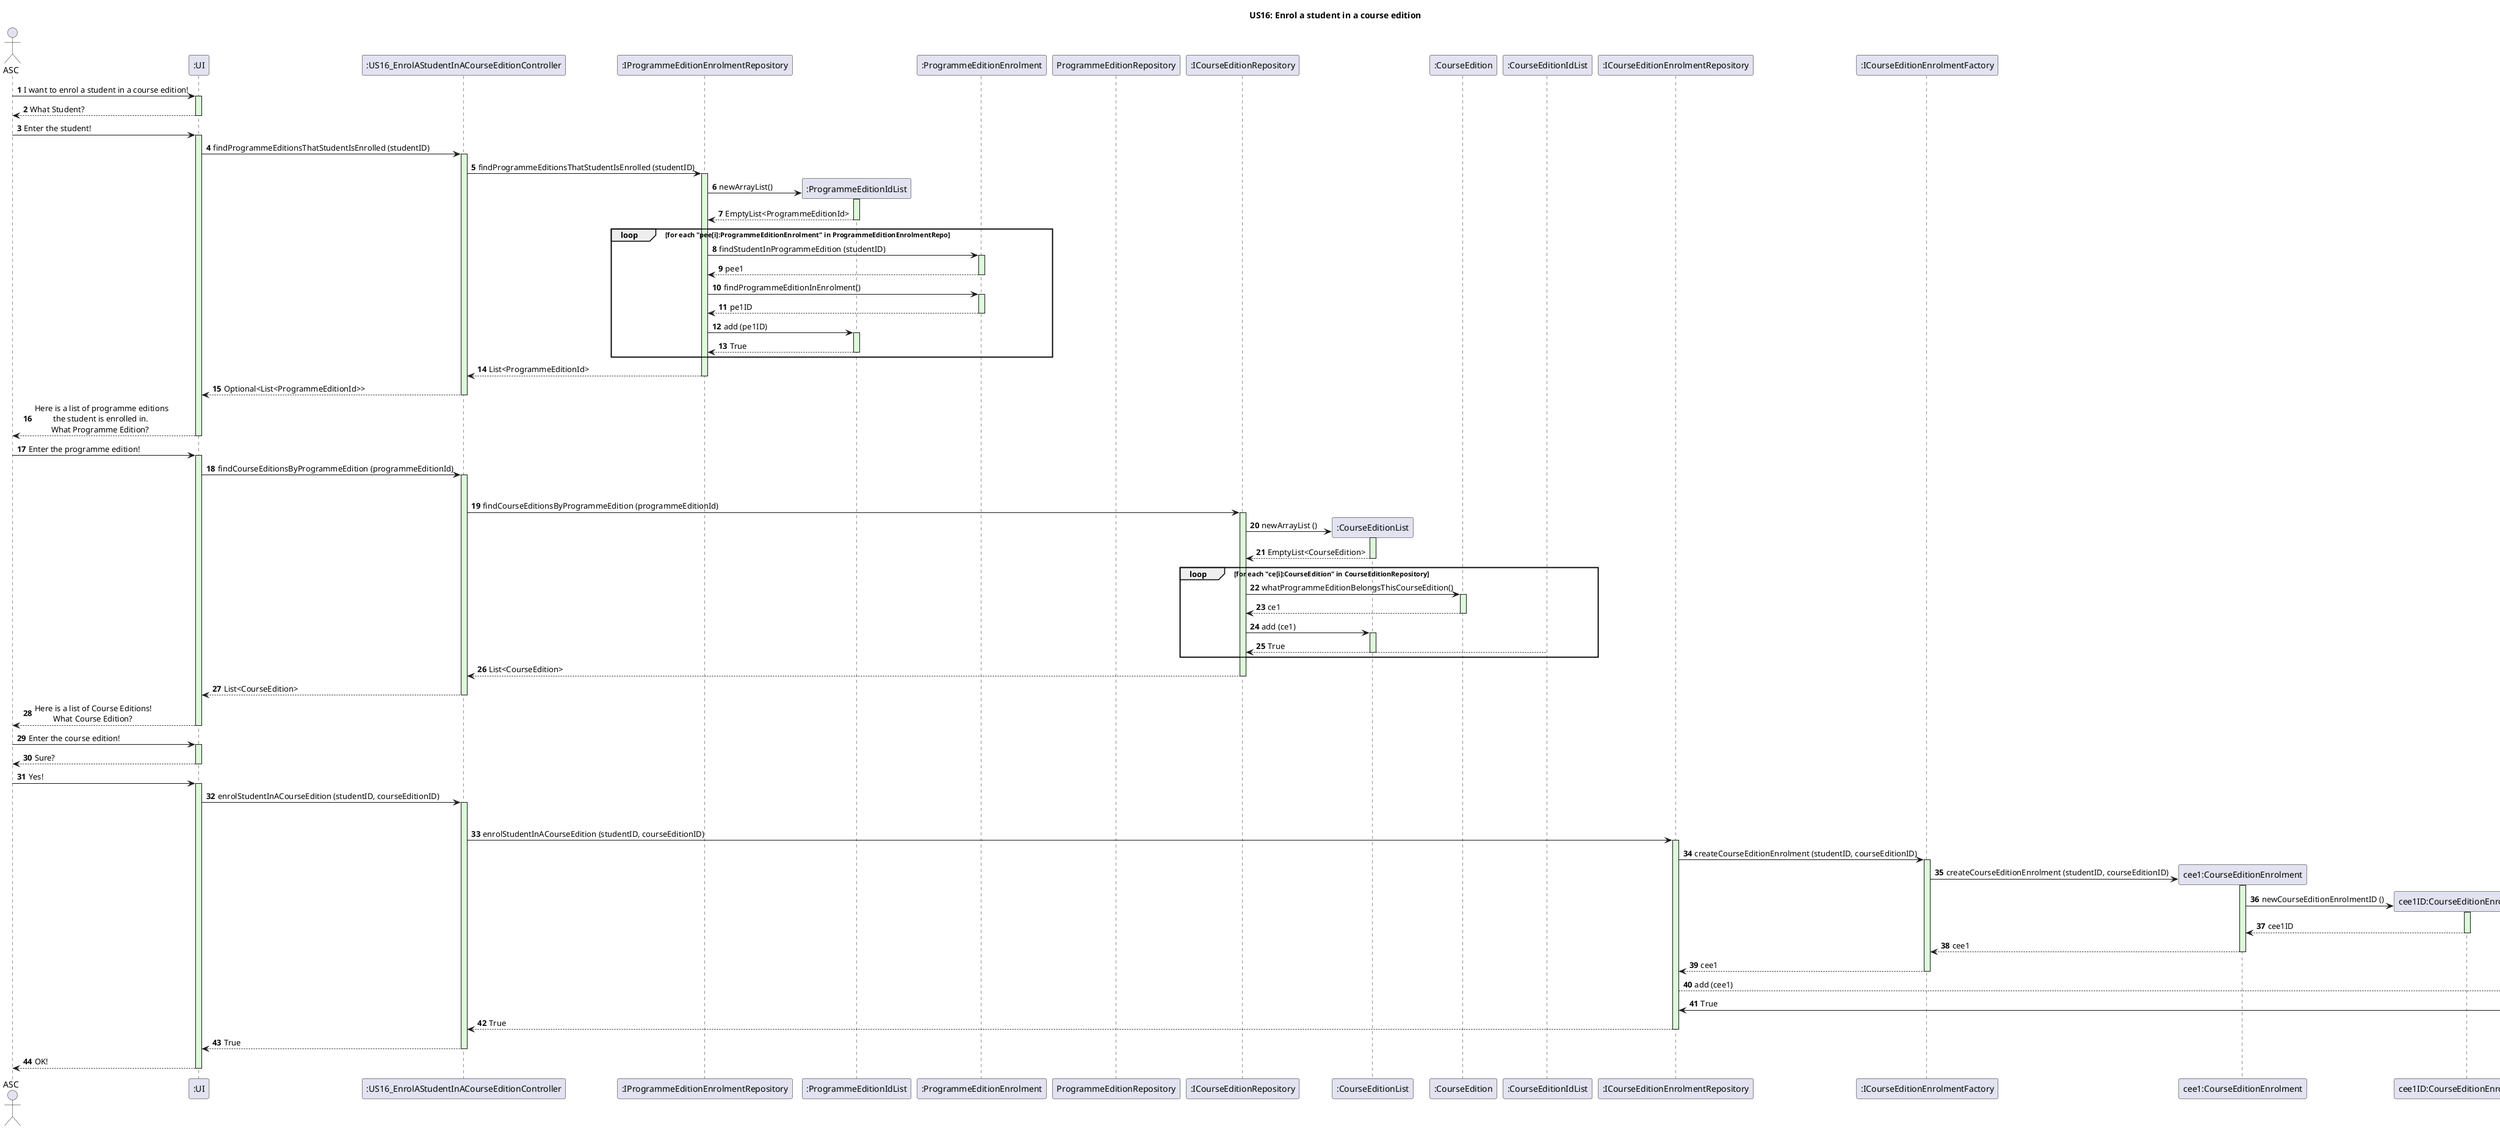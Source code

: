 @startuml
title US16: Enrol a student in a course edition
autonumber

actor ASC
participant ":UI" as UI
ASC -> UI: I want to enrol a student in a course edition!
activate UI #ddfada
UI --> ASC: What Student?
deactivate UI

ASC -> UI: Enter the student!
activate UI #ddfada
participant ":US16_EnrolAStudentInACourseEditionController" as Controller
UI -> Controller: findProgrammeEditionsThatStudentIsEnrolled (studentID)
activate Controller #ddfada
participant ":IProgrammeEditionEnrolmentRepository" as ProgrammeEditionEnrolmentRepository
Controller -> ProgrammeEditionEnrolmentRepository: findProgrammeEditionsThatStudentIsEnrolled (studentID)
activate ProgrammeEditionEnrolmentRepository #ddfada
create ":ProgrammeEditionIdList"
ProgrammeEditionEnrolmentRepository -> ":ProgrammeEditionIdList": newArrayList()
activate ":ProgrammeEditionIdList" #ddfada
":ProgrammeEditionIdList" --> ProgrammeEditionEnrolmentRepository: EmptyList<ProgrammeEditionId>
deactivate ":ProgrammeEditionIdList"
loop for each "pee[i]:ProgrammeEditionEnrolment" in ProgrammeEditionEnrolmentRepo
participant ":ProgrammeEditionEnrolment" as ProgrammeEditionEnrolment
ProgrammeEditionEnrolmentRepository -> ProgrammeEditionEnrolment : findStudentInProgrammeEdition (studentID)
activate ProgrammeEditionEnrolment #ddfada
ProgrammeEditionEnrolment --> ProgrammeEditionEnrolmentRepository : pee1
deactivate ProgrammeEditionEnrolment
ProgrammeEditionEnrolmentRepository -> ProgrammeEditionEnrolment :  findProgrammeEditionInEnrolment()
activate ProgrammeEditionEnrolment #ddfada
ProgrammeEditionEnrolment --> ProgrammeEditionEnrolmentRepository : pe1ID
deactivate ProgrammeEditionEnrolment
ProgrammeEditionEnrolmentRepository -> ":ProgrammeEditionIdList":  add (pe1ID)
activate ":ProgrammeEditionIdList" #ddfada
":ProgrammeEditionIdList" --> ProgrammeEditionEnrolmentRepository: True
deactivate ":ProgrammeEditionIdList"
end
ProgrammeEditionEnrolmentRepository --> Controller: List<ProgrammeEditionId>
deactivate ProgrammeEditionEnrolmentRepository
Controller --> UI: Optional<List<ProgrammeEditionId>>
deactivate Controller
UI --> ASC: Here is a list of programme editions \n         the student is enrolled in. \n        What Programme Edition?
deactivate UI

ASC -> UI:Enter the programme edition!
activate UI #ddfada
UI -> Controller: findCourseEditionsByProgrammeEdition (programmeEditionId)
activate Controller #ddfada
deactivate ProgrammeEditionRepository
participant ":ICourseEditionRepository" as CourseEditionRepository
Controller -> CourseEditionRepository: findCourseEditionsByProgrammeEdition (programmeEditionId)
activate CourseEditionRepository #ddfada
create ":CourseEditionList"
CourseEditionRepository -> ":CourseEditionList": newArrayList ()
activate ":CourseEditionList" #ddfada
":CourseEditionList" --> CourseEditionRepository: EmptyList<CourseEdition>
deactivate ":CourseEditionList"
loop for each "ce[i]:CourseEdition" in CourseEditionRepository
participant ":CourseEdition" as CourseEdition
CourseEditionRepository -> CourseEdition :  whatProgrammeEditionBelongsThisCourseEdition()
activate CourseEdition #ddfada
CourseEdition --> CourseEditionRepository : ce1
deactivate CourseEdition
CourseEditionRepository -> ":CourseEditionList" :  add (ce1)
activate ":CourseEditionList" #ddfada
":CourseEditionIdList" --> CourseEditionRepository: True
deactivate ":CourseEditionList"
end
CourseEditionRepository --> Controller: List<CourseEdition>
deactivate CourseEditionRepository
Controller --> UI: List<CourseEdition>
deactivate Controller
UI --> ASC: Here is a list of Course Editions!\n         What Course Edition?
deactivate UI

ASC -> UI: Enter the course edition!
activate UI #ddfada
UI --> ASC: Sure?
deactivate UI
ASC -> UI: Yes!
activate UI #ddfada

UI -> Controller: enrolStudentInACourseEdition (studentID, courseEditionID)
activate Controller #ddfada
deactivate CourseEditionRepository
participant ":ICourseEditionEnrolmentRepository" as CourseEditionEnrolmentRepository
Controller -> CourseEditionEnrolmentRepository: enrolStudentInACourseEdition (studentID, courseEditionID)
activate CourseEditionEnrolmentRepository #ddfada
participant ":ICourseEditionEnrolmentFactory" as CourseEditionEnrolmentFactoryInterface
CourseEditionEnrolmentRepository -> CourseEditionEnrolmentFactoryInterface: createCourseEditionEnrolment (studentID, courseEditionID)
activate CourseEditionEnrolmentFactoryInterface #ddfada
create "cee1:CourseEditionEnrolment"
CourseEditionEnrolmentFactoryInterface -> "cee1:CourseEditionEnrolment" : createCourseEditionEnrolment (studentID, courseEditionID)
activate "cee1:CourseEditionEnrolment" #ddfada
create "cee1ID:CourseEditionEnrolmentID"
"cee1:CourseEditionEnrolment" -> "cee1ID:CourseEditionEnrolmentID": newCourseEditionEnrolmentID ()
activate "cee1ID:CourseEditionEnrolmentID" #ddfada
"cee1ID:CourseEditionEnrolmentID" --> "cee1:CourseEditionEnrolment": cee1ID
deactivate "cee1ID:CourseEditionEnrolmentID"
"cee1:CourseEditionEnrolment" --> CourseEditionEnrolmentFactoryInterface: cee1
deactivate "cee1:CourseEditionEnrolment"
CourseEditionEnrolmentFactoryInterface --> CourseEditionEnrolmentRepository: cee1
deactivate CourseEditionEnrolmentFactoryInterface
participant ":CourseEditionEnrolmentSet" as CourseEditionEnrolmentSet
CourseEditionEnrolmentRepository --> CourseEditionEnrolmentSet: add (cee1)
activate CourseEditionEnrolmentSet #ddfada
CourseEditionEnrolmentSet -> CourseEditionEnrolmentRepository: True
deactivate CourseEditionEnrolmentSet
CourseEditionEnrolmentRepository --> Controller: True
deactivate CourseEditionEnrolmentRepository
Controller --> UI: True
deactivate Controller
UI --> ASC: OK!
deactivate UI

@enduml
